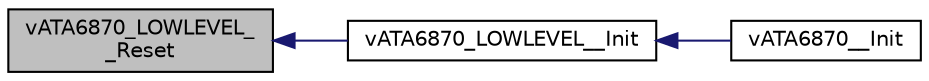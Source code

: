 digraph "vATA6870_LOWLEVEL__Reset"
{
  edge [fontname="Helvetica",fontsize="10",labelfontname="Helvetica",labelfontsize="10"];
  node [fontname="Helvetica",fontsize="10",shape=record];
  rankdir="LR";
  Node1 [label="vATA6870_LOWLEVEL_\l_Reset",height=0.2,width=0.4,color="black", fillcolor="grey75", style="filled", fontcolor="black"];
  Node1 -> Node2 [dir="back",color="midnightblue",fontsize="10",style="solid",fontname="Helvetica"];
  Node2 [label="vATA6870_LOWLEVEL__Init",height=0.2,width=0.4,color="black", fillcolor="white", style="filled",URL="$group___a_t_a6870_____l_o_w_l_e_v_e_l.html#gaad6d63b3411c3eae8561c1ca16f1b933",tooltip="Perform an init of any low level systems, including IO pins. "];
  Node2 -> Node3 [dir="back",color="midnightblue",fontsize="10",style="solid",fontname="Helvetica"];
  Node3 [label="vATA6870__Init",height=0.2,width=0.4,color="black", fillcolor="white", style="filled",URL="$group___a_t_a6870_____c_o_r_e.html#ga134d692ccaea43b827bd40f8aa620937",tooltip="Init any ATA6870 systems. "];
}
